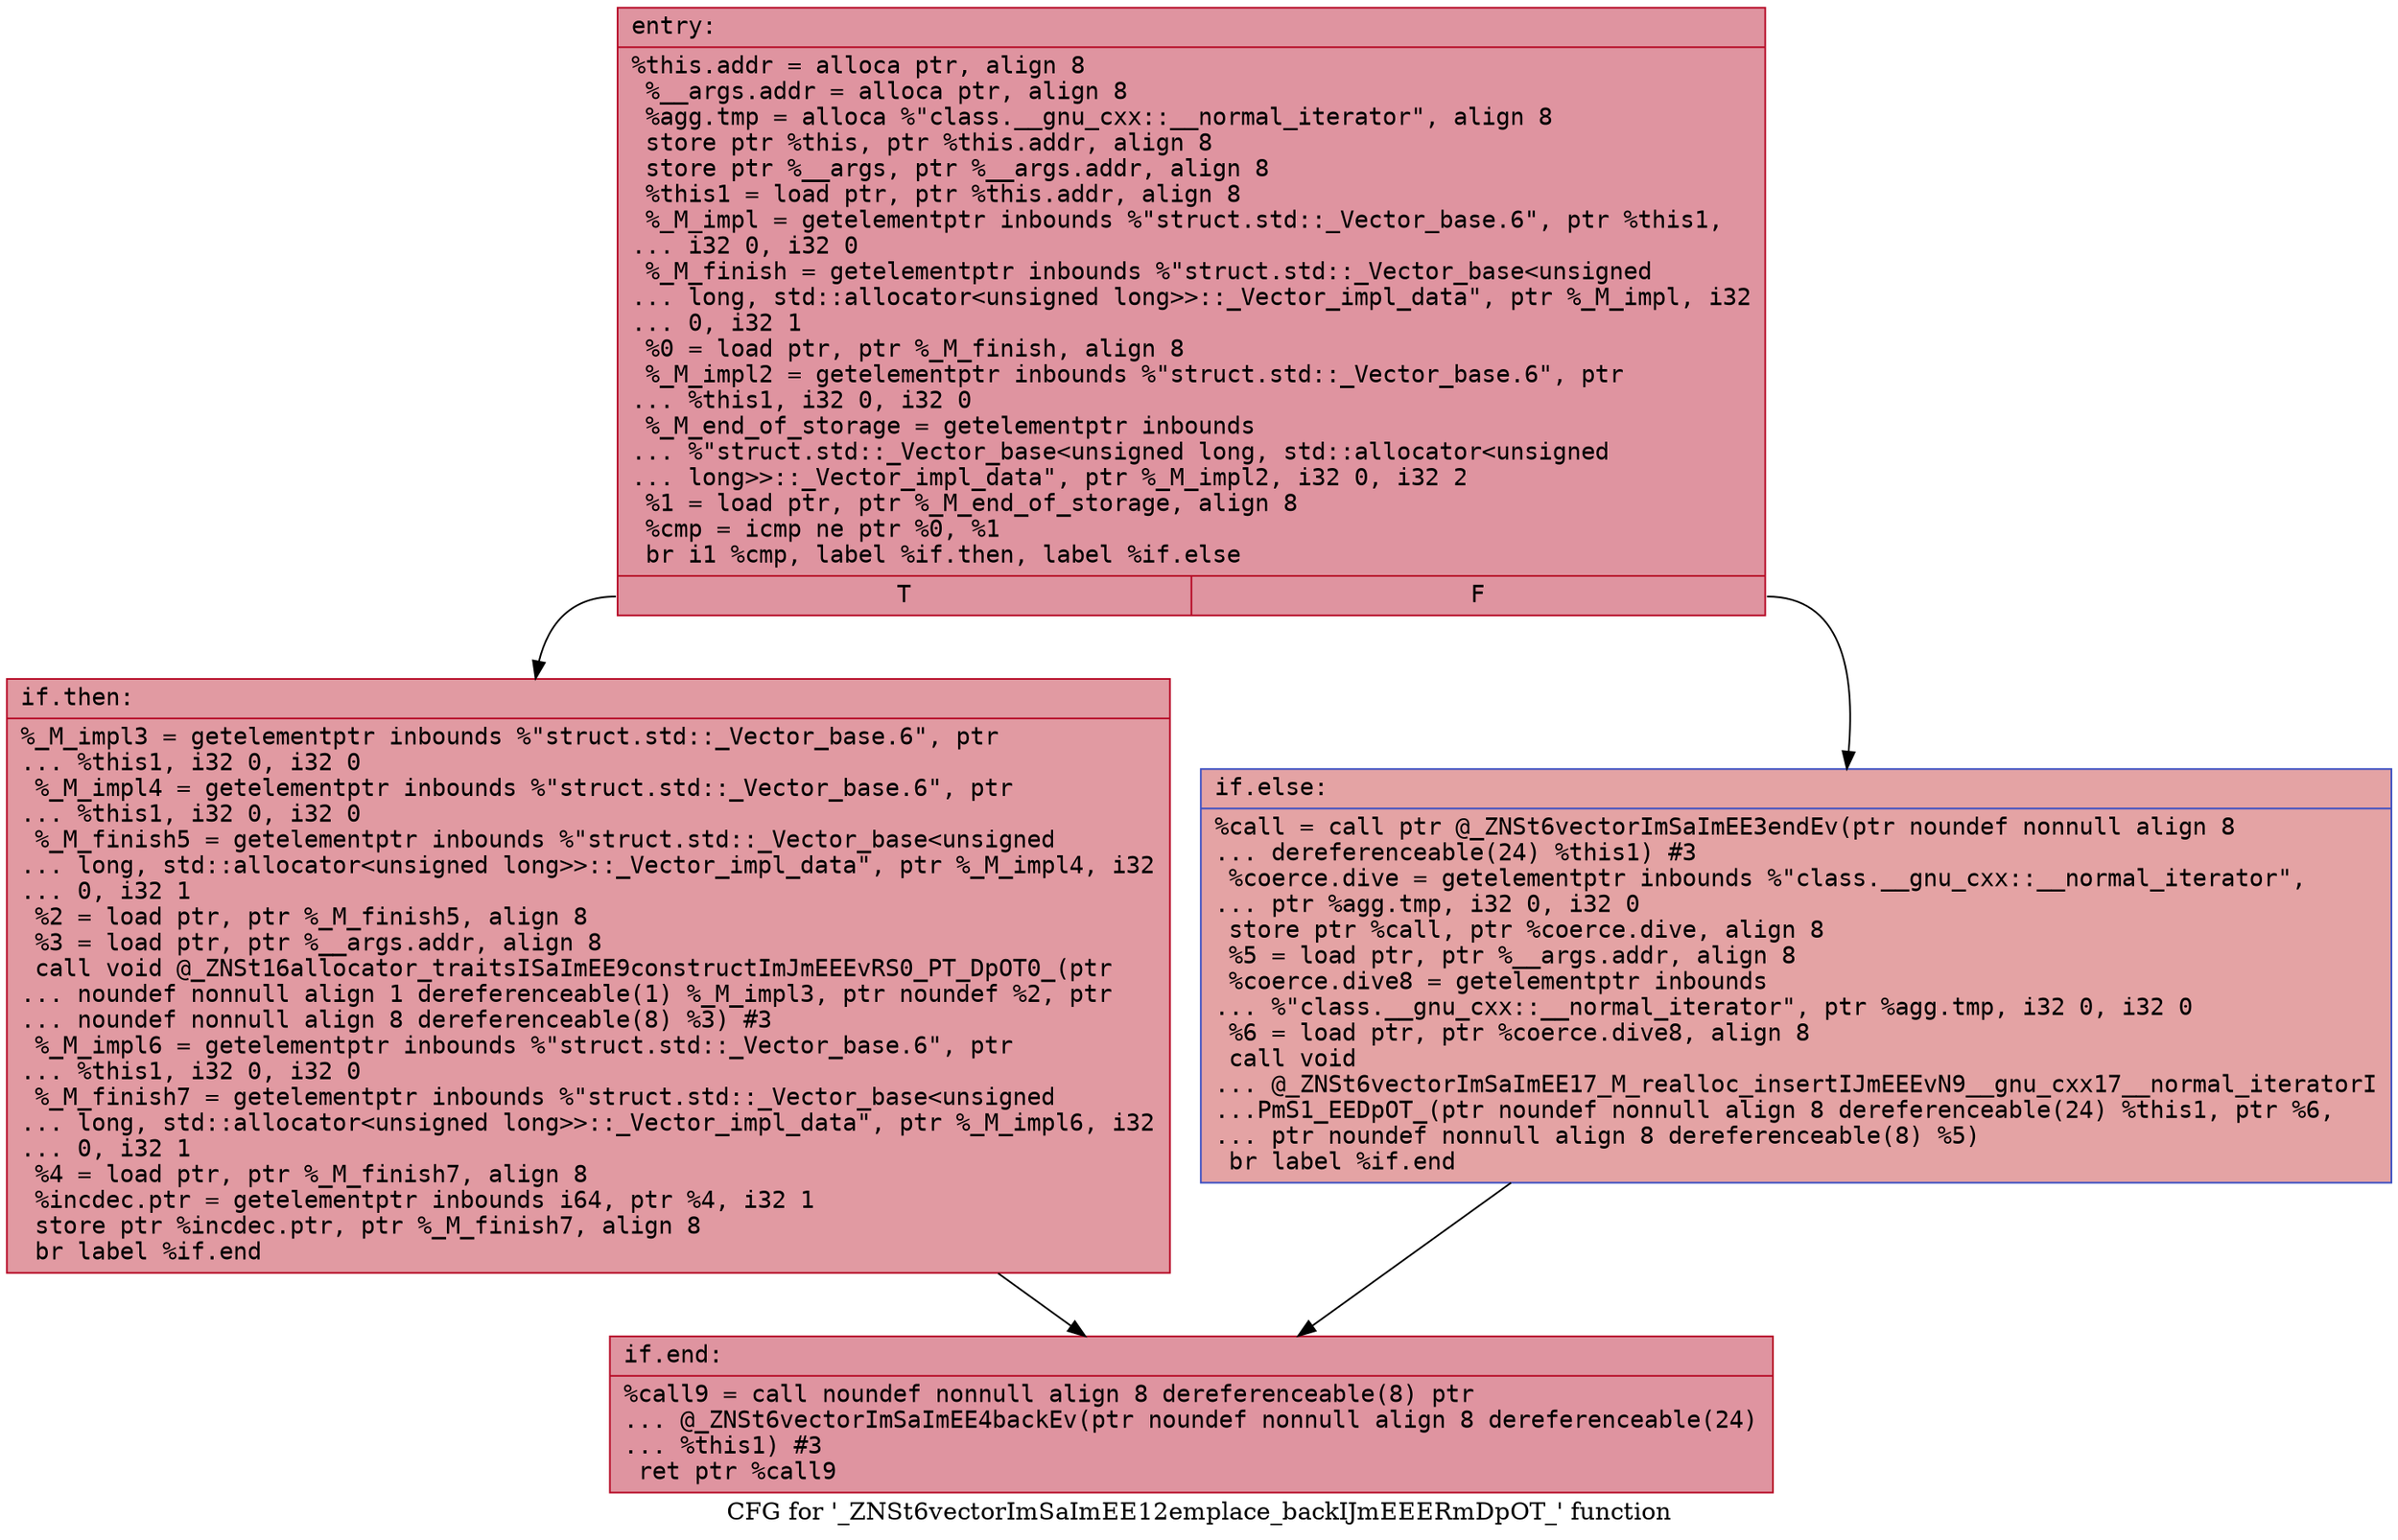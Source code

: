 digraph "CFG for '_ZNSt6vectorImSaImEE12emplace_backIJmEEERmDpOT_' function" {
	label="CFG for '_ZNSt6vectorImSaImEE12emplace_backIJmEEERmDpOT_' function";

	Node0x556c3c832050 [shape=record,color="#b70d28ff", style=filled, fillcolor="#b70d2870" fontname="Courier",label="{entry:\l|  %this.addr = alloca ptr, align 8\l  %__args.addr = alloca ptr, align 8\l  %agg.tmp = alloca %\"class.__gnu_cxx::__normal_iterator\", align 8\l  store ptr %this, ptr %this.addr, align 8\l  store ptr %__args, ptr %__args.addr, align 8\l  %this1 = load ptr, ptr %this.addr, align 8\l  %_M_impl = getelementptr inbounds %\"struct.std::_Vector_base.6\", ptr %this1,\l... i32 0, i32 0\l  %_M_finish = getelementptr inbounds %\"struct.std::_Vector_base\<unsigned\l... long, std::allocator\<unsigned long\>\>::_Vector_impl_data\", ptr %_M_impl, i32\l... 0, i32 1\l  %0 = load ptr, ptr %_M_finish, align 8\l  %_M_impl2 = getelementptr inbounds %\"struct.std::_Vector_base.6\", ptr\l... %this1, i32 0, i32 0\l  %_M_end_of_storage = getelementptr inbounds\l... %\"struct.std::_Vector_base\<unsigned long, std::allocator\<unsigned\l... long\>\>::_Vector_impl_data\", ptr %_M_impl2, i32 0, i32 2\l  %1 = load ptr, ptr %_M_end_of_storage, align 8\l  %cmp = icmp ne ptr %0, %1\l  br i1 %cmp, label %if.then, label %if.else\l|{<s0>T|<s1>F}}"];
	Node0x556c3c832050:s0 -> Node0x556c3c8328f0[tooltip="entry -> if.then\nProbability 62.50%" ];
	Node0x556c3c832050:s1 -> Node0x556c3c831f30[tooltip="entry -> if.else\nProbability 37.50%" ];
	Node0x556c3c8328f0 [shape=record,color="#b70d28ff", style=filled, fillcolor="#bb1b2c70" fontname="Courier",label="{if.then:\l|  %_M_impl3 = getelementptr inbounds %\"struct.std::_Vector_base.6\", ptr\l... %this1, i32 0, i32 0\l  %_M_impl4 = getelementptr inbounds %\"struct.std::_Vector_base.6\", ptr\l... %this1, i32 0, i32 0\l  %_M_finish5 = getelementptr inbounds %\"struct.std::_Vector_base\<unsigned\l... long, std::allocator\<unsigned long\>\>::_Vector_impl_data\", ptr %_M_impl4, i32\l... 0, i32 1\l  %2 = load ptr, ptr %_M_finish5, align 8\l  %3 = load ptr, ptr %__args.addr, align 8\l  call void @_ZNSt16allocator_traitsISaImEE9constructImJmEEEvRS0_PT_DpOT0_(ptr\l... noundef nonnull align 1 dereferenceable(1) %_M_impl3, ptr noundef %2, ptr\l... noundef nonnull align 8 dereferenceable(8) %3) #3\l  %_M_impl6 = getelementptr inbounds %\"struct.std::_Vector_base.6\", ptr\l... %this1, i32 0, i32 0\l  %_M_finish7 = getelementptr inbounds %\"struct.std::_Vector_base\<unsigned\l... long, std::allocator\<unsigned long\>\>::_Vector_impl_data\", ptr %_M_impl6, i32\l... 0, i32 1\l  %4 = load ptr, ptr %_M_finish7, align 8\l  %incdec.ptr = getelementptr inbounds i64, ptr %4, i32 1\l  store ptr %incdec.ptr, ptr %_M_finish7, align 8\l  br label %if.end\l}"];
	Node0x556c3c8328f0 -> Node0x556c3c831fa0[tooltip="if.then -> if.end\nProbability 100.00%" ];
	Node0x556c3c831f30 [shape=record,color="#3d50c3ff", style=filled, fillcolor="#c32e3170" fontname="Courier",label="{if.else:\l|  %call = call ptr @_ZNSt6vectorImSaImEE3endEv(ptr noundef nonnull align 8\l... dereferenceable(24) %this1) #3\l  %coerce.dive = getelementptr inbounds %\"class.__gnu_cxx::__normal_iterator\",\l... ptr %agg.tmp, i32 0, i32 0\l  store ptr %call, ptr %coerce.dive, align 8\l  %5 = load ptr, ptr %__args.addr, align 8\l  %coerce.dive8 = getelementptr inbounds\l... %\"class.__gnu_cxx::__normal_iterator\", ptr %agg.tmp, i32 0, i32 0\l  %6 = load ptr, ptr %coerce.dive8, align 8\l  call void\l... @_ZNSt6vectorImSaImEE17_M_realloc_insertIJmEEEvN9__gnu_cxx17__normal_iteratorI\l...PmS1_EEDpOT_(ptr noundef nonnull align 8 dereferenceable(24) %this1, ptr %6,\l... ptr noundef nonnull align 8 dereferenceable(8) %5)\l  br label %if.end\l}"];
	Node0x556c3c831f30 -> Node0x556c3c831fa0[tooltip="if.else -> if.end\nProbability 100.00%" ];
	Node0x556c3c831fa0 [shape=record,color="#b70d28ff", style=filled, fillcolor="#b70d2870" fontname="Courier",label="{if.end:\l|  %call9 = call noundef nonnull align 8 dereferenceable(8) ptr\l... @_ZNSt6vectorImSaImEE4backEv(ptr noundef nonnull align 8 dereferenceable(24)\l... %this1) #3\l  ret ptr %call9\l}"];
}
